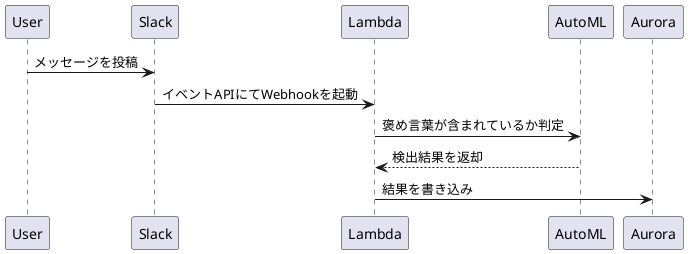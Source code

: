 @startuml 褒め言葉の判定シーケンス

User -> Slack: メッセージを投稿
Slack -> Lambda: イベントAPIにてWebhookを起動
Lambda -> AutoML: 褒め言葉が含まれているか判定
AutoML --> Lambda: 検出結果を返却
Lambda -> Aurora: 結果を書き込み

@enduml
